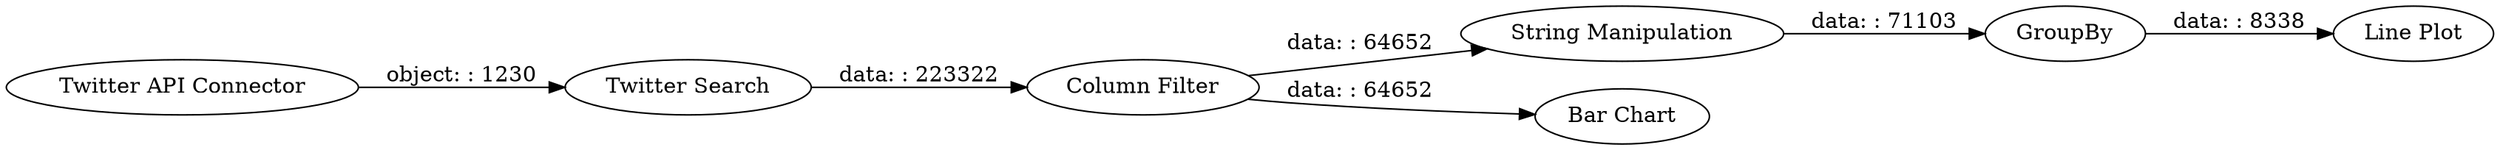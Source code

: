digraph {
	"-4969688494570214800_8" [label=GroupBy]
	"-4969688494570214800_9" [label="Line Plot"]
	"-4969688494570214800_4" [label="Column Filter"]
	"-4969688494570214800_2" [label="Twitter Search"]
	"-4969688494570214800_7" [label="String Manipulation"]
	"-4969688494570214800_1" [label="Twitter API Connector"]
	"-4969688494570214800_5" [label="Bar Chart"]
	"-4969688494570214800_7" -> "-4969688494570214800_8" [label="data: : 71103"]
	"-4969688494570214800_8" -> "-4969688494570214800_9" [label="data: : 8338"]
	"-4969688494570214800_4" -> "-4969688494570214800_7" [label="data: : 64652"]
	"-4969688494570214800_4" -> "-4969688494570214800_5" [label="data: : 64652"]
	"-4969688494570214800_2" -> "-4969688494570214800_4" [label="data: : 223322"]
	"-4969688494570214800_1" -> "-4969688494570214800_2" [label="object: : 1230"]
	rankdir=LR
}
